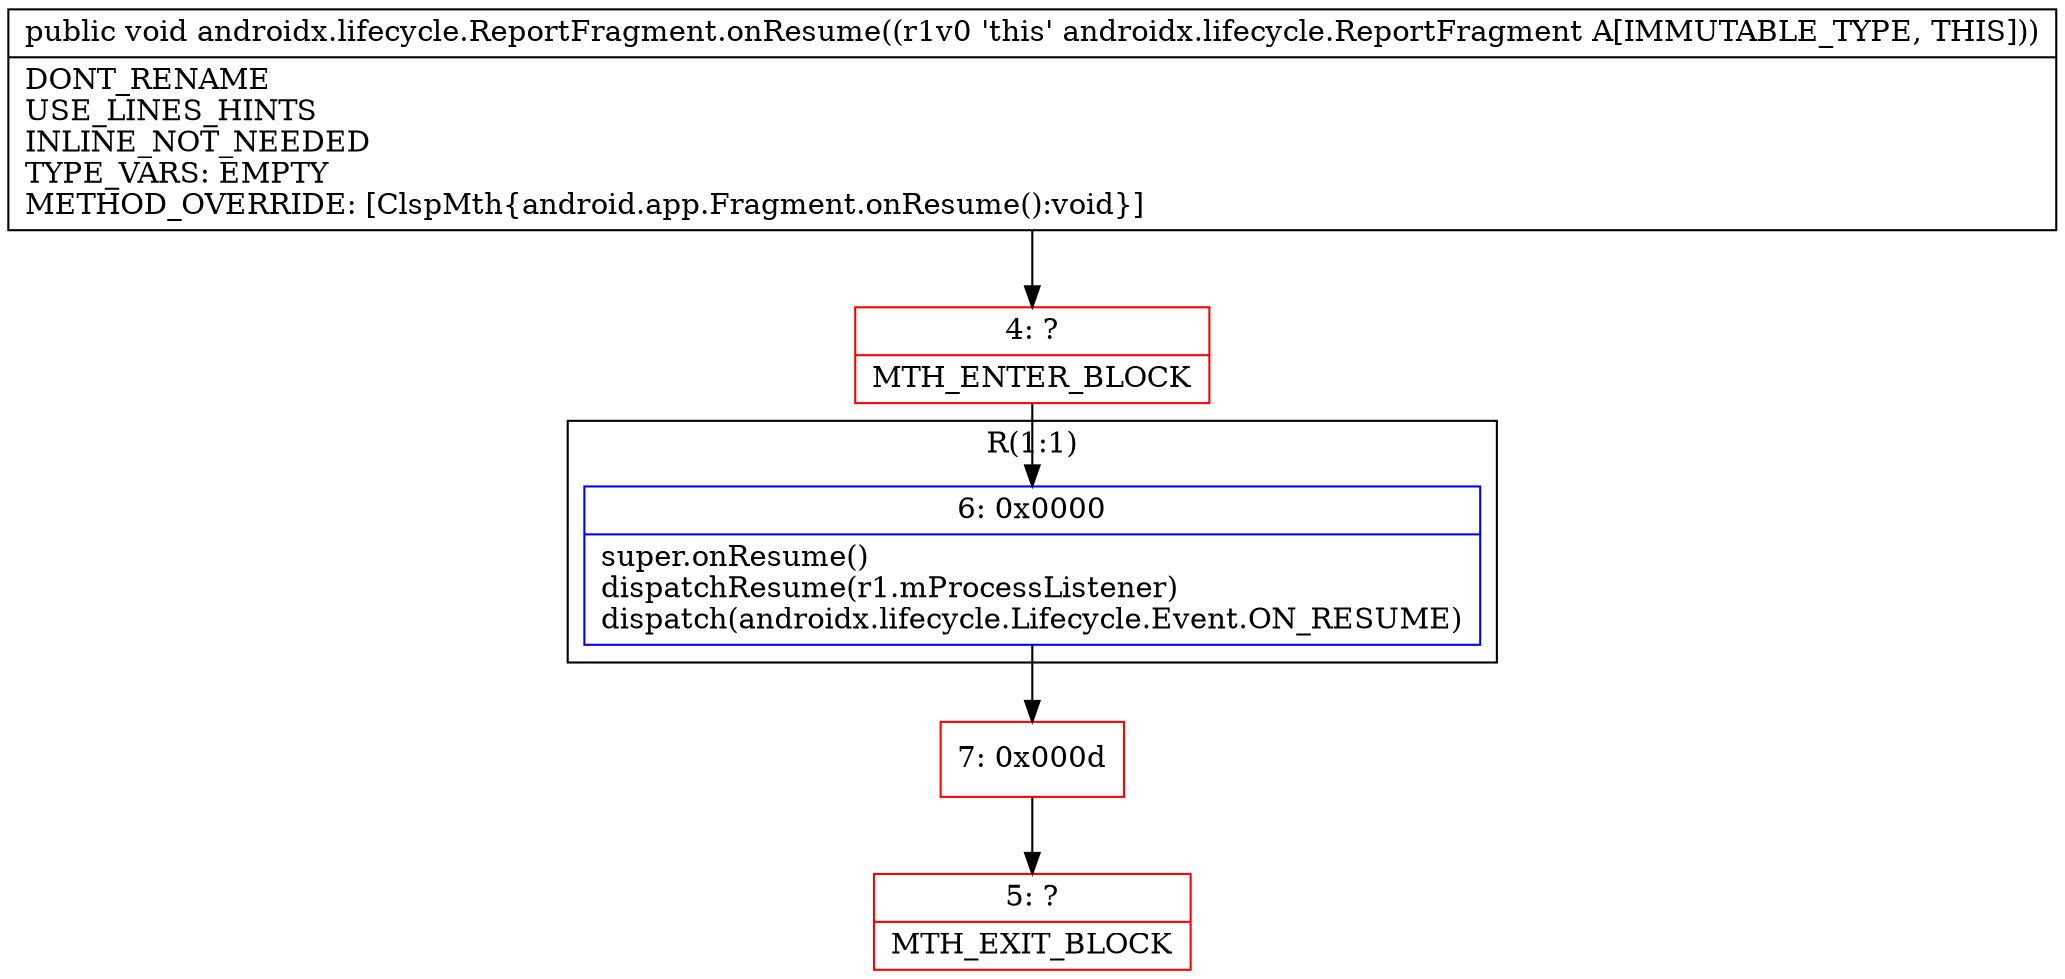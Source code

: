 digraph "CFG forandroidx.lifecycle.ReportFragment.onResume()V" {
subgraph cluster_Region_819354746 {
label = "R(1:1)";
node [shape=record,color=blue];
Node_6 [shape=record,label="{6\:\ 0x0000|super.onResume()\ldispatchResume(r1.mProcessListener)\ldispatch(androidx.lifecycle.Lifecycle.Event.ON_RESUME)\l}"];
}
Node_4 [shape=record,color=red,label="{4\:\ ?|MTH_ENTER_BLOCK\l}"];
Node_7 [shape=record,color=red,label="{7\:\ 0x000d}"];
Node_5 [shape=record,color=red,label="{5\:\ ?|MTH_EXIT_BLOCK\l}"];
MethodNode[shape=record,label="{public void androidx.lifecycle.ReportFragment.onResume((r1v0 'this' androidx.lifecycle.ReportFragment A[IMMUTABLE_TYPE, THIS]))  | DONT_RENAME\lUSE_LINES_HINTS\lINLINE_NOT_NEEDED\lTYPE_VARS: EMPTY\lMETHOD_OVERRIDE: [ClspMth\{android.app.Fragment.onResume():void\}]\l}"];
MethodNode -> Node_4;Node_6 -> Node_7;
Node_4 -> Node_6;
Node_7 -> Node_5;
}

